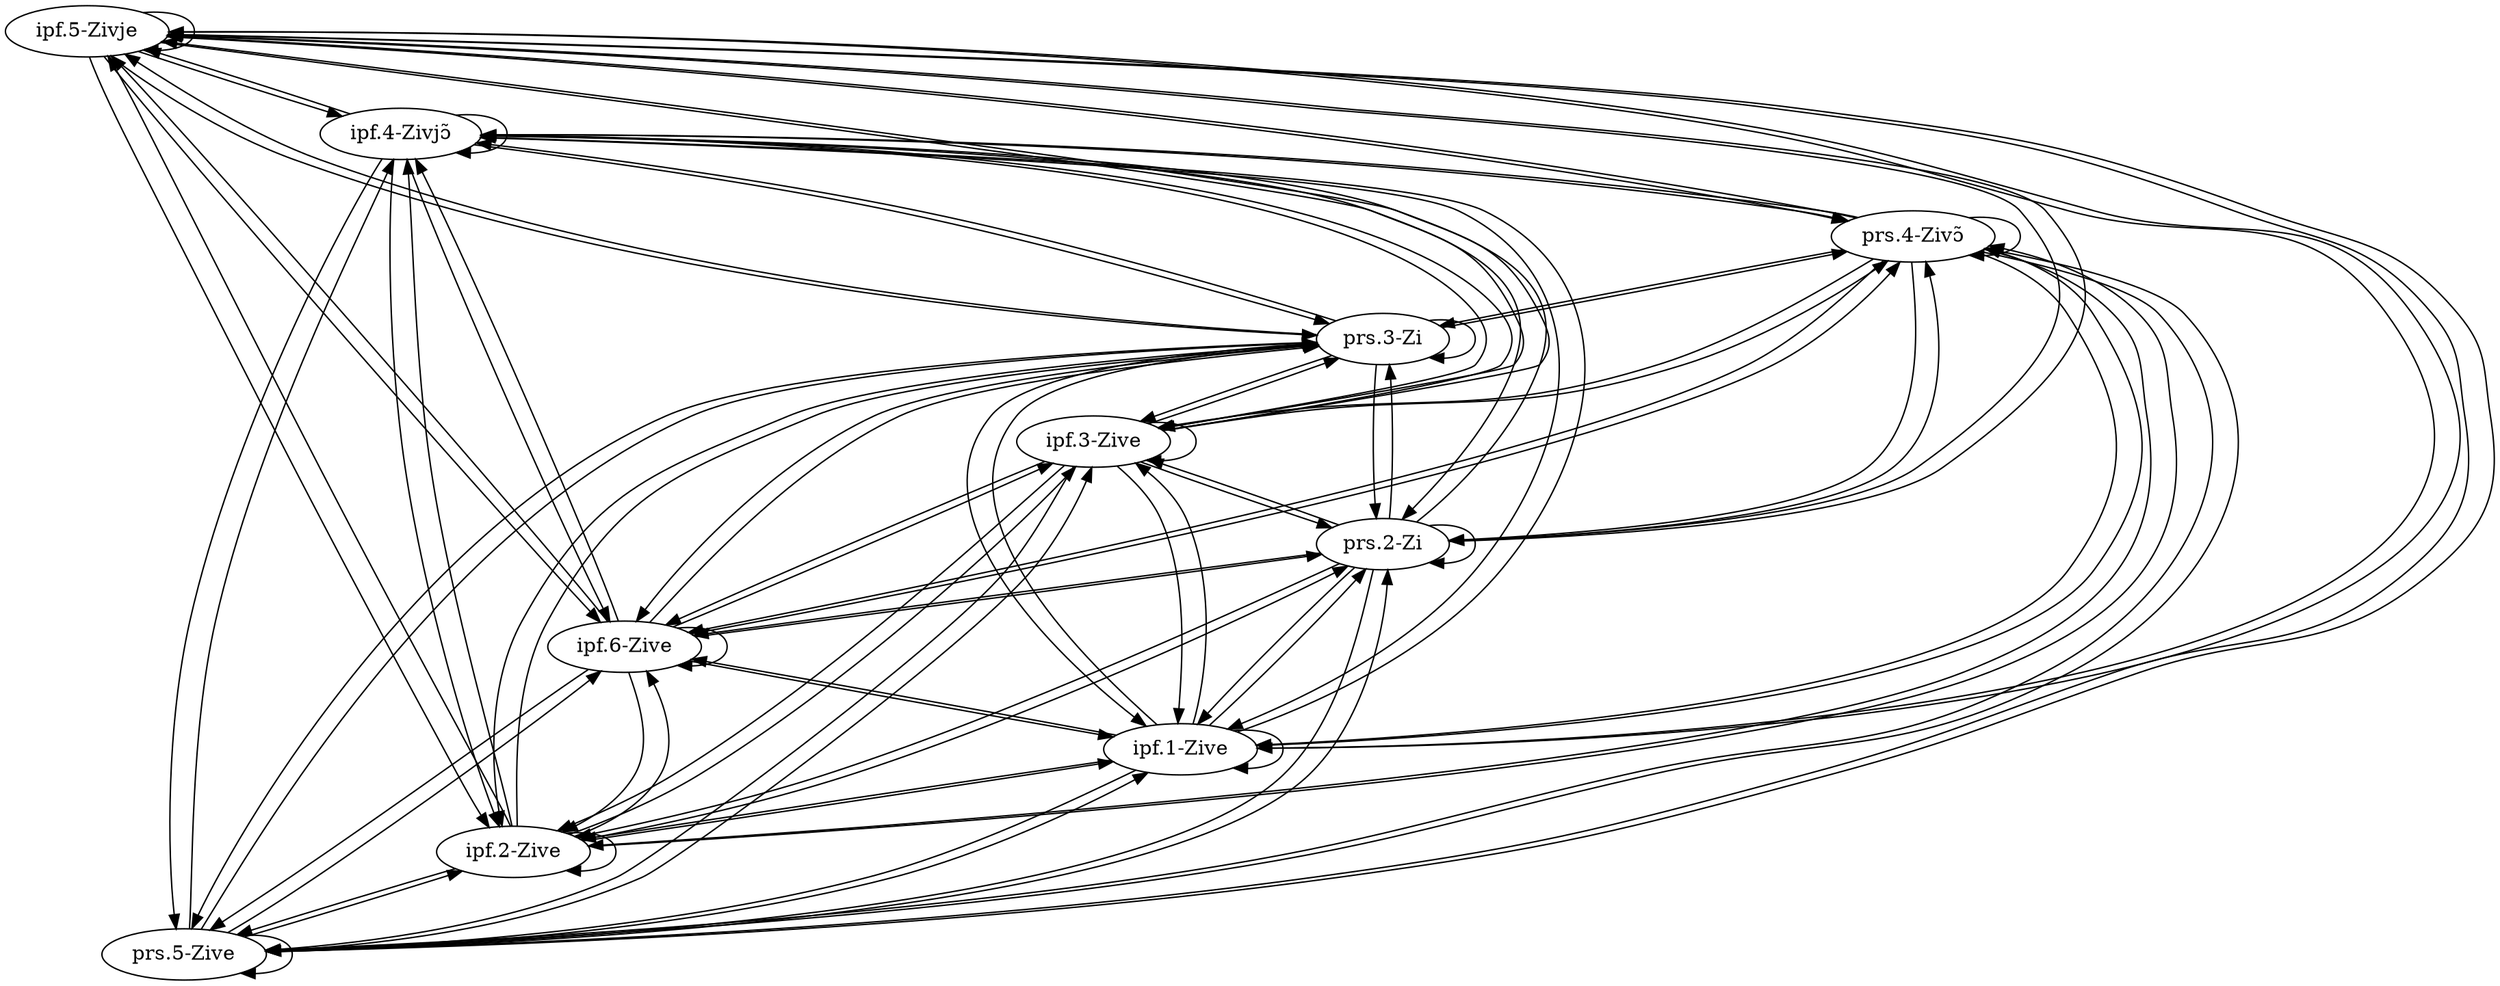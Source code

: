 digraph  {
	node [label="\N"];
	"ipf.5-ZivjE"	 [cell="ipf.5",
		label="ipf.5-Zivje",
		tense=ipf,
		weight=0.03];
	"ipf.5-ZivjE" -> "ipf.5-ZivjE"	 [weight=0.03];
	"ipf.4-Zivjô"	 [cell="ipf.4",
		label="ipf.4-Zivjɔ̃",
		tense=ipf,
		weight=0.03];
	"ipf.5-ZivjE" -> "ipf.4-Zivjô"	 [weight=0.03];
	"prs.5-ZivE"	 [cell="prs.5",
		label="prs.5-Zive",
		tense=prs,
		weight=0.03];
	"ipf.5-ZivjE" -> "prs.5-ZivE"	 [weight=0.0276];
	"ipf.2-ZivE"	 [cell="ipf.2",
		label="ipf.2-Zive",
		tense=ipf,
		weight=0.03];
	"ipf.5-ZivjE" -> "ipf.2-ZivE"	 [weight=0.0276];
	"ipf.1-ZivE"	 [cell="ipf.1",
		label="ipf.1-Zive",
		tense=ipf,
		weight=0.03];
	"ipf.5-ZivjE" -> "ipf.1-ZivE"	 [weight=0.0276];
	"ipf.6-ZivE"	 [cell="ipf.6",
		label="ipf.6-Zive",
		tense=ipf,
		weight=0.03];
	"ipf.5-ZivjE" -> "ipf.6-ZivE"	 [weight=0.0276];
	"prs.2-Zi"	 [cell="prs.2",
		label="prs.2-Zi",
		tense=prs,
		weight=1.0];
	"ipf.5-ZivjE" -> "prs.2-Zi"	 [weight=0.24];
	"ipf.3-ZivE"	 [cell="ipf.3",
		label="ipf.3-Zive",
		tense=ipf,
		weight=0.03];
	"ipf.5-ZivjE" -> "ipf.3-ZivE"	 [weight=0.0276];
	"prs.3-Zi"	 [cell="prs.3",
		label="prs.3-Zi",
		tense=prs,
		weight=1.0];
	"ipf.5-ZivjE" -> "prs.3-Zi"	 [weight=0.24];
	"prs.4-Zivô"	 [cell="prs.4",
		label="prs.4-Zivɔ̃",
		tense=prs,
		weight=0.03];
	"ipf.5-ZivjE" -> "prs.4-Zivô"	 [weight=0.0276];
	"ipf.4-Zivjô" -> "ipf.5-ZivjE"	 [weight=0.03];
	"ipf.4-Zivjô" -> "ipf.4-Zivjô"	 [weight=0.03];
	"ipf.4-Zivjô" -> "prs.5-ZivE"	 [weight=0.0276];
	"ipf.4-Zivjô" -> "ipf.2-ZivE"	 [weight=0.0276];
	"ipf.4-Zivjô" -> "ipf.1-ZivE"	 [weight=0.0276];
	"ipf.4-Zivjô" -> "ipf.6-ZivE"	 [weight=0.0276];
	"ipf.4-Zivjô" -> "prs.2-Zi"	 [weight=0.24];
	"ipf.4-Zivjô" -> "ipf.3-ZivE"	 [weight=0.0276];
	"ipf.4-Zivjô" -> "prs.3-Zi"	 [weight=0.24];
	"ipf.4-Zivjô" -> "prs.4-Zivô"	 [weight=0.0276];
	"prs.5-ZivE" -> "ipf.5-ZivjE"	 [weight=0.03];
	"prs.5-ZivE" -> "ipf.4-Zivjô"	 [weight=0.03];
	"prs.5-ZivE" -> "prs.5-ZivE"	 [weight=0.03];
	"prs.5-ZivE" -> "ipf.2-ZivE"	 [weight=0.03];
	"prs.5-ZivE" -> "ipf.1-ZivE"	 [weight=0.03];
	"prs.5-ZivE" -> "ipf.6-ZivE"	 [weight=0.03];
	"prs.5-ZivE" -> "prs.2-Zi"	 [weight=0.24];
	"prs.5-ZivE" -> "ipf.3-ZivE"	 [weight=0.03];
	"prs.5-ZivE" -> "prs.3-Zi"	 [weight=0.24];
	"prs.5-ZivE" -> "prs.4-Zivô"	 [weight=0.03];
	"ipf.2-ZivE" -> "ipf.5-ZivjE"	 [weight=0.03];
	"ipf.2-ZivE" -> "ipf.4-Zivjô"	 [weight=0.03];
	"ipf.2-ZivE" -> "prs.5-ZivE"	 [weight=0.03];
	"ipf.2-ZivE" -> "ipf.2-ZivE"	 [weight=0.03];
	"ipf.2-ZivE" -> "ipf.1-ZivE"	 [weight=0.03];
	"ipf.2-ZivE" -> "ipf.6-ZivE"	 [weight=0.03];
	"ipf.2-ZivE" -> "prs.2-Zi"	 [weight=0.24];
	"ipf.2-ZivE" -> "ipf.3-ZivE"	 [weight=0.03];
	"ipf.2-ZivE" -> "prs.3-Zi"	 [weight=0.24];
	"ipf.2-ZivE" -> "prs.4-Zivô"	 [weight=0.03];
	"ipf.1-ZivE" -> "ipf.5-ZivjE"	 [weight=0.03];
	"ipf.1-ZivE" -> "ipf.4-Zivjô"	 [weight=0.03];
	"ipf.1-ZivE" -> "prs.5-ZivE"	 [weight=0.03];
	"ipf.1-ZivE" -> "ipf.2-ZivE"	 [weight=0.03];
	"ipf.1-ZivE" -> "ipf.1-ZivE"	 [weight=0.03];
	"ipf.1-ZivE" -> "ipf.6-ZivE"	 [weight=0.03];
	"ipf.1-ZivE" -> "prs.2-Zi"	 [weight=0.24];
	"ipf.1-ZivE" -> "ipf.3-ZivE"	 [weight=0.03];
	"ipf.1-ZivE" -> "prs.3-Zi"	 [weight=0.24];
	"ipf.1-ZivE" -> "prs.4-Zivô"	 [weight=0.03];
	"ipf.6-ZivE" -> "ipf.5-ZivjE"	 [weight=0.03];
	"ipf.6-ZivE" -> "ipf.4-Zivjô"	 [weight=0.03];
	"ipf.6-ZivE" -> "prs.5-ZivE"	 [weight=0.03];
	"ipf.6-ZivE" -> "ipf.2-ZivE"	 [weight=0.03];
	"ipf.6-ZivE" -> "ipf.1-ZivE"	 [weight=0.03];
	"ipf.6-ZivE" -> "ipf.6-ZivE"	 [weight=0.03];
	"ipf.6-ZivE" -> "prs.2-Zi"	 [weight=0.24];
	"ipf.6-ZivE" -> "ipf.3-ZivE"	 [weight=0.03];
	"ipf.6-ZivE" -> "prs.3-Zi"	 [weight=0.24];
	"ipf.6-ZivE" -> "prs.4-Zivô"	 [weight=0.03];
	"prs.2-Zi" -> "ipf.5-ZivjE"	 [weight=0.0009];
	"prs.2-Zi" -> "ipf.4-Zivjô"	 [weight=0.0009];
	"prs.2-Zi" -> "prs.5-ZivE"	 [weight=0.0009];
	"prs.2-Zi" -> "ipf.2-ZivE"	 [weight=0.0009];
	"prs.2-Zi" -> "ipf.1-ZivE"	 [weight=0.0009];
	"prs.2-Zi" -> "ipf.6-ZivE"	 [weight=0.0009];
	"prs.2-Zi" -> "prs.2-Zi"	 [weight=1.0];
	"prs.2-Zi" -> "ipf.3-ZivE"	 [weight=0.0009];
	"prs.2-Zi" -> "prs.3-Zi"	 [weight=1.0];
	"prs.2-Zi" -> "prs.4-Zivô"	 [weight=0.0009];
	"ipf.3-ZivE" -> "ipf.5-ZivjE"	 [weight=0.03];
	"ipf.3-ZivE" -> "ipf.4-Zivjô"	 [weight=0.03];
	"ipf.3-ZivE" -> "prs.5-ZivE"	 [weight=0.03];
	"ipf.3-ZivE" -> "ipf.2-ZivE"	 [weight=0.03];
	"ipf.3-ZivE" -> "ipf.1-ZivE"	 [weight=0.03];
	"ipf.3-ZivE" -> "ipf.6-ZivE"	 [weight=0.03];
	"ipf.3-ZivE" -> "prs.2-Zi"	 [weight=0.24];
	"ipf.3-ZivE" -> "ipf.3-ZivE"	 [weight=0.03];
	"ipf.3-ZivE" -> "prs.3-Zi"	 [weight=0.24];
	"ipf.3-ZivE" -> "prs.4-Zivô"	 [weight=0.03];
	"prs.3-Zi" -> "ipf.5-ZivjE"	 [weight=0.0009];
	"prs.3-Zi" -> "ipf.4-Zivjô"	 [weight=0.0009];
	"prs.3-Zi" -> "prs.5-ZivE"	 [weight=0.0009];
	"prs.3-Zi" -> "ipf.2-ZivE"	 [weight=0.0009];
	"prs.3-Zi" -> "ipf.1-ZivE"	 [weight=0.0009];
	"prs.3-Zi" -> "ipf.6-ZivE"	 [weight=0.0009];
	"prs.3-Zi" -> "prs.2-Zi"	 [weight=1.0];
	"prs.3-Zi" -> "ipf.3-ZivE"	 [weight=0.0009];
	"prs.3-Zi" -> "prs.3-Zi"	 [weight=1.0];
	"prs.3-Zi" -> "prs.4-Zivô"	 [weight=0.0009];
	"prs.4-Zivô" -> "ipf.5-ZivjE"	 [weight=0.03];
	"prs.4-Zivô" -> "ipf.4-Zivjô"	 [weight=0.03];
	"prs.4-Zivô" -> "prs.5-ZivE"	 [weight=0.03];
	"prs.4-Zivô" -> "ipf.2-ZivE"	 [weight=0.03];
	"prs.4-Zivô" -> "ipf.1-ZivE"	 [weight=0.03];
	"prs.4-Zivô" -> "ipf.6-ZivE"	 [weight=0.03];
	"prs.4-Zivô" -> "prs.2-Zi"	 [weight=0.24];
	"prs.4-Zivô" -> "ipf.3-ZivE"	 [weight=0.03];
	"prs.4-Zivô" -> "prs.3-Zi"	 [weight=0.24];
	"prs.4-Zivô" -> "prs.4-Zivô"	 [weight=0.03];
}
